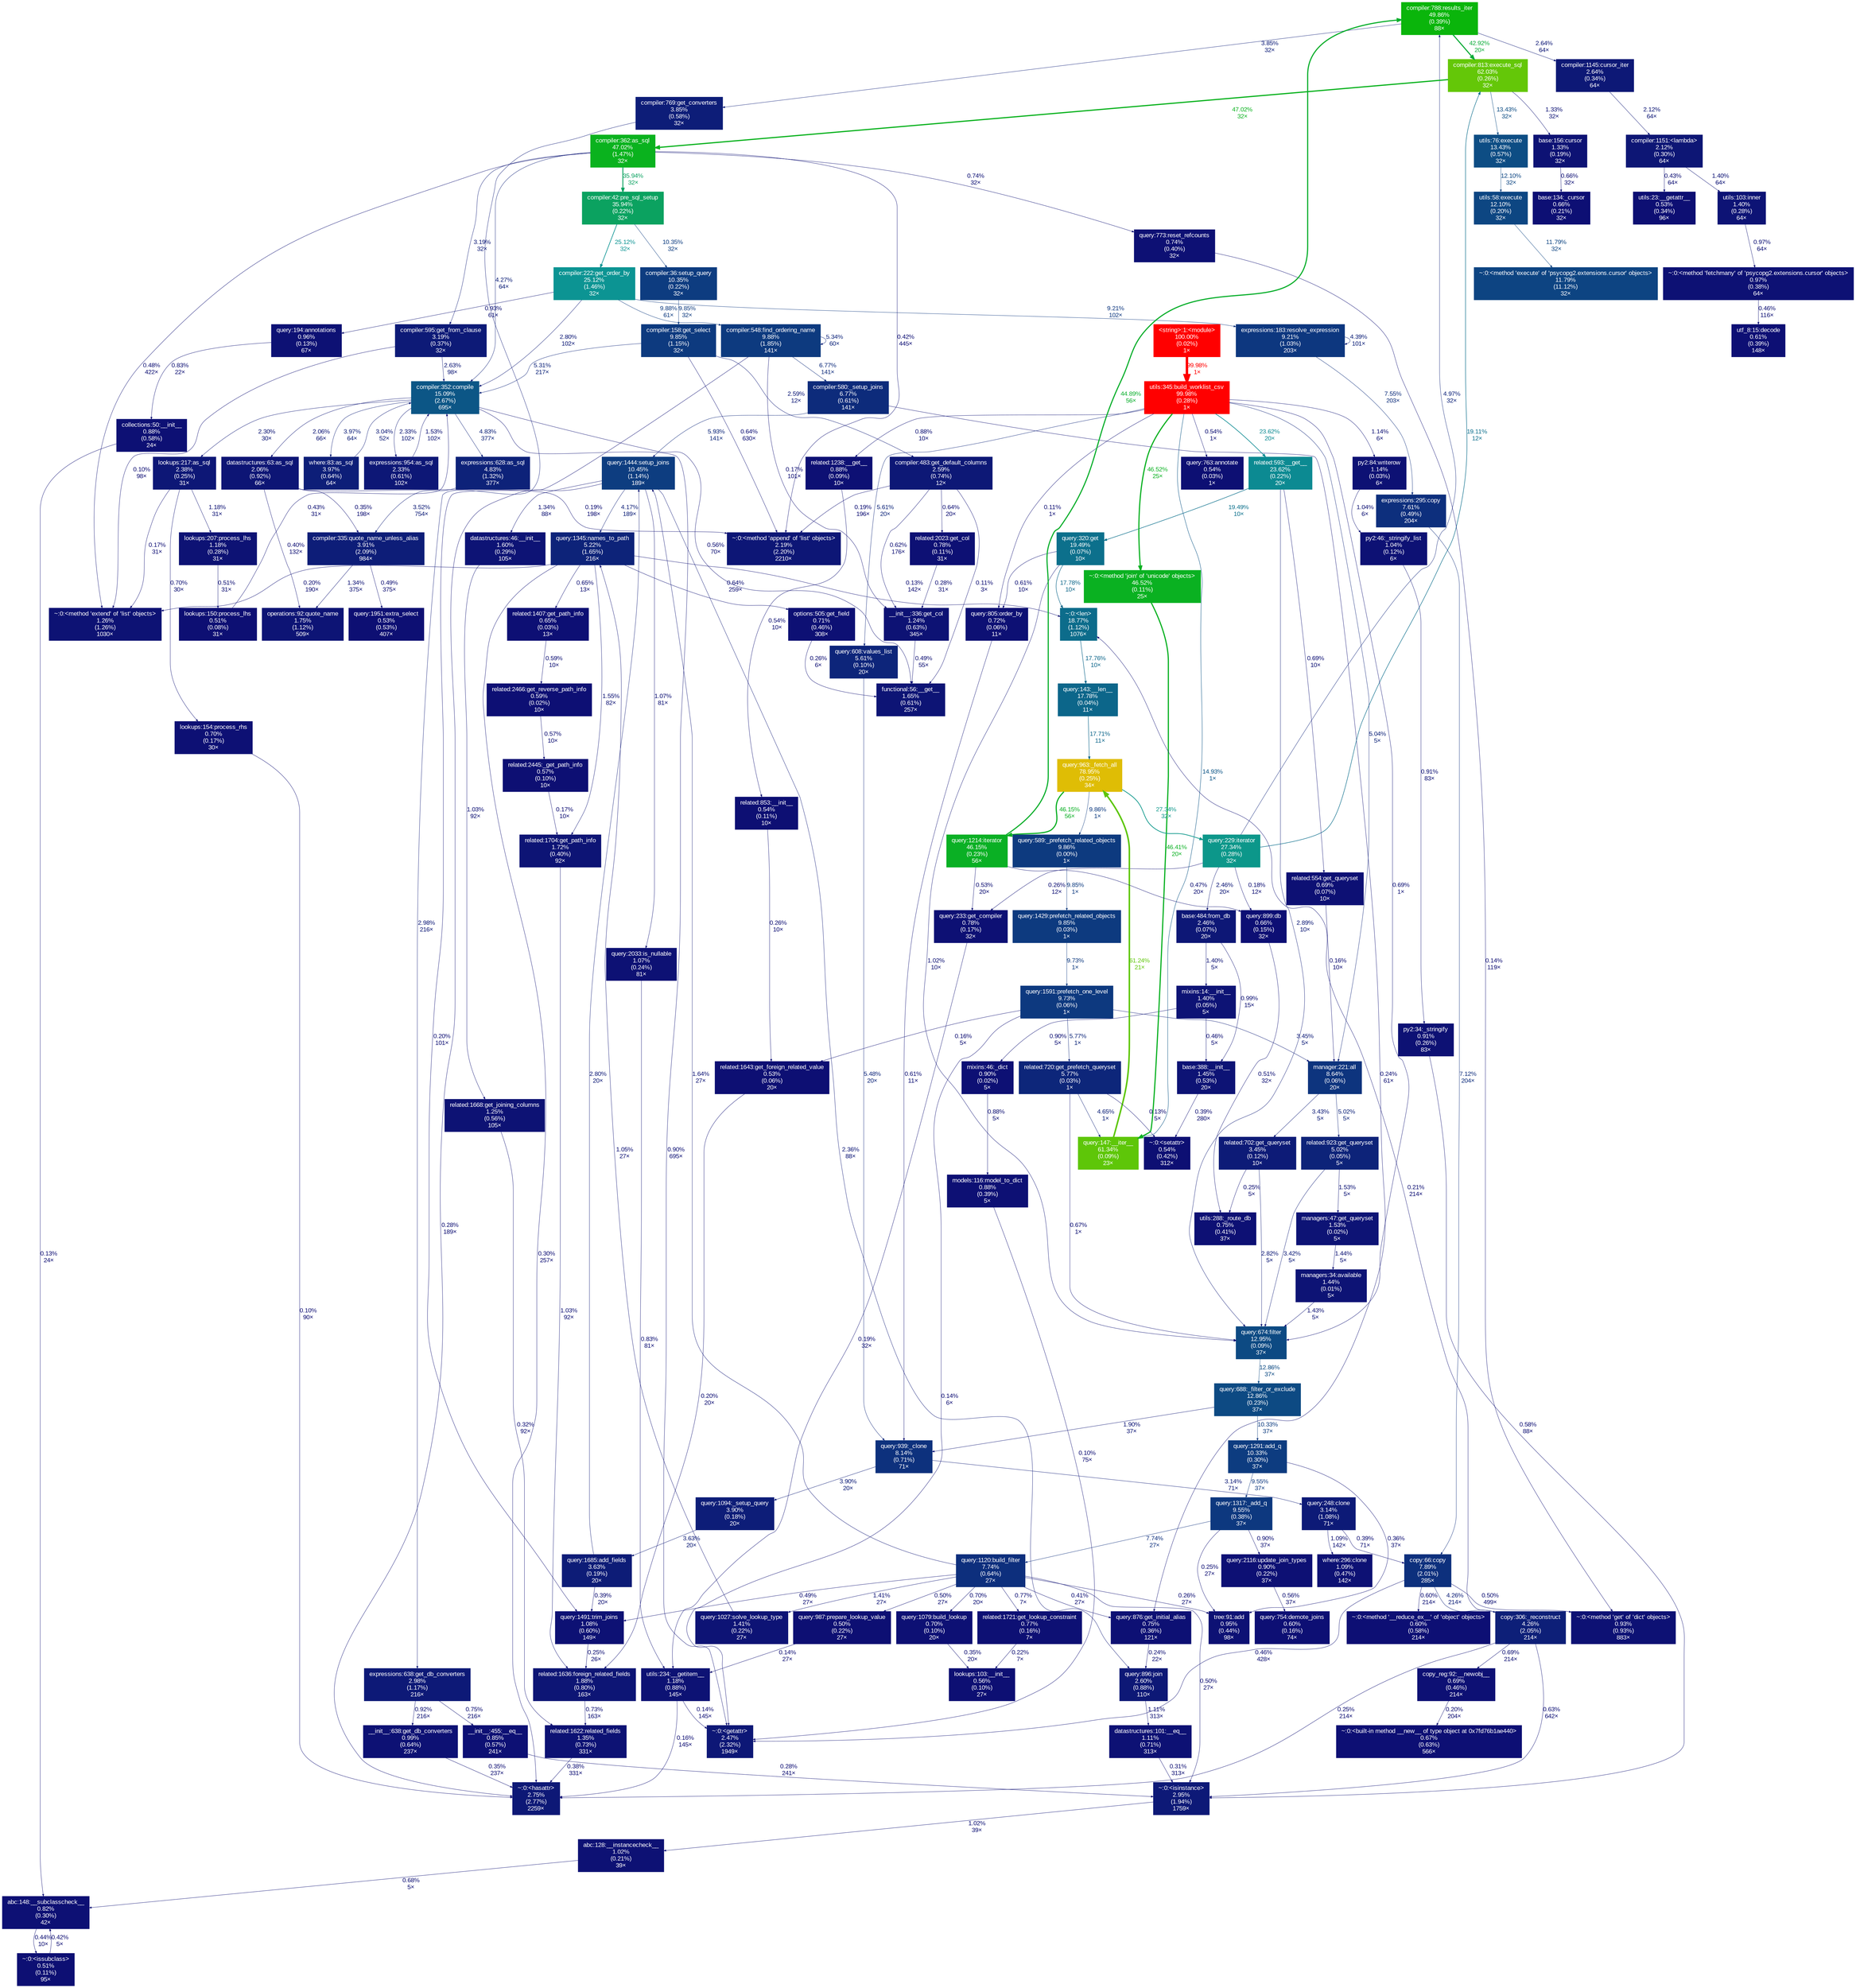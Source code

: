 digraph {
	graph [fontname=Arial, nodesep=0.125, ranksep=0.25];
	node [fontcolor=white, fontname=Arial, height=0, shape=box, style=filled, width=0];
	edge [fontname=Arial];
	1 [color="#0d1174", fontcolor="#ffffff", fontsize="10.00", label="~:0:<method 'fetchmany' of 'psycopg2.extensions.cursor' objects>\n0.97%\n(0.38%)\n64×", tooltip="~"];
	1 -> 140 [arrowsize="0.35", color="#0d0f73", fontcolor="#0d0f73", fontsize="10.00", label="0.46%\n116×", labeldistance="0.50", penwidth="0.50"];
	5 [color="#0c5686", fontcolor="#ffffff", fontsize="10.00", label="compiler:352:compile\n15.09%\n(2.67%)\n695×", tooltip="/usr/local/lib/python2.7/site-packages/django/db/models/sql/compiler.py"];
	5 -> 59 [arrowsize="0.35", color="#0d1e78", fontcolor="#0d1e78", fontsize="10.00", label="3.97%\n64×", labeldistance="0.50", penwidth="0.50"];
	5 -> 60 [arrowsize="0.35", color="#0d1776", fontcolor="#0d1776", fontsize="10.00", label="2.33%\n102×", labeldistance="0.50", penwidth="0.50"];
	5 -> 88 [arrowsize="0.35", color="#0d0f73", fontcolor="#0d0f73", fontsize="10.00", label="0.56%\n70×", labeldistance="0.50", penwidth="0.50"];
	5 -> 106 [arrowsize="0.35", color="#0d1575", fontcolor="#0d1575", fontsize="10.00", label="2.06%\n66×", labeldistance="0.50", penwidth="0.50"];
	5 -> 138 [arrowsize="0.35", color="#0d1676", fontcolor="#0d1676", fontsize="10.00", label="2.30%\n30×", labeldistance="0.50", penwidth="0.50"];
	5 -> 337 [arrowsize="0.35", color="#0d2279", fontcolor="#0d2279", fontsize="10.00", label="4.83%\n377×", labeldistance="0.50", penwidth="0.50"];
	5 -> 389 [arrowsize="0.35", color="#0d1074", fontcolor="#0d1074", fontsize="10.00", label="0.90%\n695×", labeldistance="0.50", penwidth="0.50"];
	7 [color="#0ba260", fontcolor="#ffffff", fontsize="10.00", label="compiler:42:pre_sql_setup\n35.94%\n(0.22%)\n32×", tooltip="/usr/local/lib/python2.7/site-packages/django/db/models/sql/compiler.py"];
	7 -> 64 [arrowsize="0.50", color="#0c9493", fontcolor="#0c9493", fontsize="10.00", label="25.12%\n32×", labeldistance="1.00", penwidth="1.00"];
	7 -> 199 [arrowsize="0.35", color="#0d3c80", fontcolor="#0d3c80", fontsize="10.00", label="10.35%\n32×", labeldistance="0.50", penwidth="0.50"];
	9 [color="#0d3a7f", fontcolor="#ffffff", fontsize="10.00", label="query:1429:prefetch_related_objects\n9.85%\n(0.03%)\n1×", tooltip="/usr/local/lib/python2.7/site-packages/django/db/models/query.py"];
	9 -> 126 [arrowsize="0.35", color="#0d397f", fontcolor="#0d397f", fontsize="10.00", label="9.73%\n1×", labeldistance="0.50", penwidth="0.50"];
	10 [color="#0d1375", fontcolor="#ffffff", fontsize="10.00", label="query:1027:solve_lookup_type\n1.41%\n(0.22%)\n27×", tooltip="/usr/local/lib/python2.7/site-packages/django/db/models/sql/query.py"];
	10 -> 154 [arrowsize="0.35", color="#0d1174", fontcolor="#0d1174", fontsize="10.00", label="1.05%\n27×", labeldistance="0.50", penwidth="0.50"];
	11 [color="#0d3a7f", fontcolor="#ffffff", fontsize="10.00", label="compiler:548:find_ordering_name\n9.88%\n(1.85%)\n141×", tooltip="/usr/local/lib/python2.7/site-packages/django/db/models/sql/compiler.py"];
	11 -> 11 [arrowsize="0.35", color="#0d247a", fontcolor="#0d247a", fontsize="10.00", label="5.34%\n60×", labeldistance="0.50", penwidth="0.50"];
	11 -> 41 [arrowsize="0.35", color="#0d0e73", fontcolor="#0d0e73", fontsize="10.00", label="0.20%\n101×", labeldistance="0.50", penwidth="0.50"];
	11 -> 94 [arrowsize="0.35", color="#0d0d73", fontcolor="#0d0d73", fontsize="10.00", label="0.17%\n101×", labeldistance="0.50", penwidth="0.50"];
	11 -> 408 [arrowsize="0.35", color="#0d2b7b", fontcolor="#0d2b7b", fontsize="10.00", label="6.77%\n141×", labeldistance="0.50", penwidth="0.50"];
	15 [color="#0d1c77", fontcolor="#ffffff", fontsize="10.00", label="query:1685:add_fields\n3.63%\n(0.19%)\n20×", tooltip="/usr/local/lib/python2.7/site-packages/django/db/models/sql/query.py"];
	15 -> 41 [arrowsize="0.35", color="#0d0e73", fontcolor="#0d0e73", fontsize="10.00", label="0.39%\n20×", labeldistance="0.50", penwidth="0.50"];
	15 -> 158 [arrowsize="0.35", color="#0d1976", fontcolor="#0d1976", fontsize="10.00", label="2.80%\n20×", labeldistance="0.50", penwidth="0.50"];
	17 [color="#0d0f73", fontcolor="#ffffff", fontsize="10.00", label="query:763:annotate\n0.54%\n(0.03%)\n1×", tooltip="/usr/local/lib/python2.7/site-packages/django/db/models/query.py"];
	32 [color="#0d1776", fontcolor="#ffffff", fontsize="10.00", label="base:484:from_db\n2.46%\n(0.07%)\n20×", tooltip="/usr/local/lib/python2.7/site-packages/django/db/models/base.py"];
	32 -> 93 [arrowsize="0.35", color="#0d1375", fontcolor="#0d1375", fontsize="10.00", label="1.40%\n5×", labeldistance="0.50", penwidth="0.50"];
	32 -> 210 [arrowsize="0.35", color="#0d1174", fontcolor="#0d1174", fontsize="10.00", label="0.99%\n15×", labeldistance="0.50", penwidth="0.50"];
	33 [color="#0c978a", fontcolor="#ffffff", fontsize="10.00", label="query:229:iterator\n27.34%\n(0.28%)\n32×", tooltip="/usr/local/lib/python2.7/site-packages/django/db/models/query.py"];
	33 -> 32 [arrowsize="0.35", color="#0d1776", fontcolor="#0d1776", fontsize="10.00", label="2.46%\n20×", labeldistance="0.50", penwidth="0.50"];
	33 -> 54 [arrowsize="0.35", color="#0d2279", fontcolor="#0d2279", fontsize="10.00", label="4.97%\n32×", labeldistance="0.50", penwidth="0.50"];
	33 -> 72 [arrowsize="0.44", color="#0c6e8c", fontcolor="#0c6e8c", fontsize="10.00", label="19.11%\n12×", labeldistance="0.76", penwidth="0.76"];
	33 -> 274 [arrowsize="0.35", color="#0d0e73", fontcolor="#0d0e73", fontsize="10.00", label="0.18%\n12×", labeldistance="0.50", penwidth="0.50"];
	33 -> 335 [arrowsize="0.35", color="#0d0e73", fontcolor="#0d0e73", fontsize="10.00", label="0.26%\n12×", labeldistance="0.50", penwidth="0.50"];
	34 [color="#0d1274", fontcolor="#ffffff", fontsize="10.00", label="related:1622:related_fields\n1.35%\n(0.73%)\n331×", tooltip="/usr/local/lib/python2.7/site-packages/django/db/models/fields/related.py"];
	34 -> 281 [arrowsize="0.35", color="#0d0e73", fontcolor="#0d0e73", fontsize="10.00", label="0.38%\n331×", labeldistance="0.50", penwidth="0.50"];
	35 [color="#0d1575", fontcolor="#ffffff", fontsize="10.00", label="related:1636:foreign_related_fields\n1.88%\n(0.80%)\n163×", tooltip="/usr/local/lib/python2.7/site-packages/django/db/models/fields/related.py"];
	35 -> 34 [arrowsize="0.35", color="#0d1074", fontcolor="#0d1074", fontsize="10.00", label="0.73%\n163×", labeldistance="0.50", penwidth="0.50"];
	36 [color="#0d1074", fontcolor="#ffffff", fontsize="10.00", label="related:1721:get_lookup_constraint\n0.77%\n(0.16%)\n7×", tooltip="/usr/local/lib/python2.7/site-packages/django/db/models/fields/related.py"];
	36 -> 121 [arrowsize="0.35", color="#0d0e73", fontcolor="#0d0e73", fontsize="10.00", label="0.22%\n7×", labeldistance="0.50", penwidth="0.50"];
	37 [color="#0d1274", fontcolor="#ffffff", fontsize="10.00", label="related:1668:get_joining_columns\n1.25%\n(0.56%)\n105×", tooltip="/usr/local/lib/python2.7/site-packages/django/db/models/fields/related.py"];
	37 -> 34 [arrowsize="0.35", color="#0d0e73", fontcolor="#0d0e73", fontsize="10.00", label="0.32%\n92×", labeldistance="0.50", penwidth="0.50"];
	38 [color="#0c8a92", fontcolor="#ffffff", fontsize="10.00", label="related:593:__get__\n23.62%\n(0.22%)\n20×", tooltip="/usr/local/lib/python2.7/site-packages/django/db/models/fields/related.py"];
	38 -> 174 [arrowsize="0.35", color="#0d1074", fontcolor="#0d1074", fontsize="10.00", label="0.69%\n10×", labeldistance="0.50", penwidth="0.50"];
	38 -> 205 [arrowsize="0.44", color="#0c708c", fontcolor="#0c708c", fontsize="10.00", label="19.49%\n10×", labeldistance="0.78", penwidth="0.78"];
	38 -> 372 [arrowsize="0.35", color="#0d1976", fontcolor="#0d1976", fontsize="10.00", label="2.89%\n10×", labeldistance="0.50", penwidth="0.50"];
	41 [color="#0d1174", fontcolor="#ffffff", fontsize="10.00", label="query:1491:trim_joins\n1.08%\n(0.60%)\n149×", tooltip="/usr/local/lib/python2.7/site-packages/django/db/models/sql/query.py"];
	41 -> 35 [arrowsize="0.35", color="#0d0e73", fontcolor="#0d0e73", fontsize="10.00", label="0.25%\n26×", labeldistance="0.50", penwidth="0.50"];
	42 [color="#0d0f73", fontcolor="#ffffff", fontsize="10.00", label="related:853:__init__\n0.54%\n(0.11%)\n10×", tooltip="/usr/local/lib/python2.7/site-packages/django/db/models/fields/related.py"];
	42 -> 241 [arrowsize="0.35", color="#0d0e73", fontcolor="#0d0e73", fontsize="10.00", label="0.26%\n10×", labeldistance="0.50", penwidth="0.50"];
	49 [color="#0d377f", fontcolor="#ffffff", fontsize="10.00", label="expressions:183:resolve_expression\n9.21%\n(1.03%)\n203×", tooltip="/usr/local/lib/python2.7/site-packages/django/db/models/expressions.py"];
	49 -> 49 [arrowsize="0.35", color="#0d2078", fontcolor="#0d2078", fontsize="10.00", label="4.39%\n101×", labeldistance="0.50", penwidth="0.50"];
	49 -> 411 [arrowsize="0.35", color="#0d2e7c", fontcolor="#0d2e7c", fontsize="10.00", label="7.55%\n203×", labeldistance="0.50", penwidth="0.50"];
	50 [color="#0d0f73", fontcolor="#ffffff", fontsize="10.00", label="query:1951:extra_select\n0.53%\n(0.53%)\n407×", tooltip="/usr/local/lib/python2.7/site-packages/django/db/models/sql/query.py"];
	51 [color="#0d3a7f", fontcolor="#ffffff", fontsize="10.00", label="compiler:158:get_select\n9.85%\n(1.15%)\n32×", tooltip="/usr/local/lib/python2.7/site-packages/django/db/models/sql/compiler.py"];
	51 -> 5 [arrowsize="0.35", color="#0d247a", fontcolor="#0d247a", fontsize="10.00", label="5.31%\n217×", labeldistance="0.50", penwidth="0.50"];
	51 -> 95 [arrowsize="0.35", color="#0d1876", fontcolor="#0d1876", fontsize="10.00", label="2.59%\n12×", labeldistance="0.50", penwidth="0.50"];
	51 -> 449 [arrowsize="0.35", color="#0d0f74", fontcolor="#0d0f74", fontsize="10.00", label="0.64%\n630×", labeldistance="0.50", penwidth="0.50"];
	52 [color="#0d1d78", fontcolor="#ffffff", fontsize="10.00", label="compiler:335:quote_name_unless_alias\n3.91%\n(2.09%)\n984×", tooltip="/usr/local/lib/python2.7/site-packages/django/db/models/sql/compiler.py"];
	52 -> 50 [arrowsize="0.35", color="#0d0f73", fontcolor="#0d0f73", fontsize="10.00", label="0.49%\n375×", labeldistance="0.50", penwidth="0.50"];
	52 -> 104 [arrowsize="0.35", color="#0d1274", fontcolor="#0d1274", fontsize="10.00", label="1.34%\n375×", labeldistance="0.50", penwidth="0.50"];
	53 [color="#0d1d78", fontcolor="#ffffff", fontsize="10.00", label="compiler:769:get_converters\n3.85%\n(0.58%)\n32×", tooltip="/usr/local/lib/python2.7/site-packages/django/db/models/sql/compiler.py"];
	53 -> 220 [arrowsize="0.35", color="#0d1977", fontcolor="#0d1977", fontsize="10.00", label="2.98%\n216×", labeldistance="0.50", penwidth="0.50"];
	54 [color="#0ab50b", fontcolor="#ffffff", fontsize="10.00", label="compiler:788:results_iter\n49.86%\n(0.39%)\n88×", tooltip="/usr/local/lib/python2.7/site-packages/django/db/models/sql/compiler.py"];
	54 -> 53 [arrowsize="0.35", color="#0d1d78", fontcolor="#0d1d78", fontsize="10.00", label="3.85%\n32×", labeldistance="0.50", penwidth="0.50"];
	54 -> 72 [arrowsize="0.66", color="#0aac38", fontcolor="#0aac38", fontsize="10.00", label="42.92%\n20×", labeldistance="1.72", penwidth="1.72"];
	54 -> 118 [arrowsize="0.35", color="#0d1876", fontcolor="#0d1876", fontsize="10.00", label="2.64%\n64×", labeldistance="0.50", penwidth="0.50"];
	56 [color="#0d1074", fontcolor="#ffffff", fontsize="10.00", label="models:116:model_to_dict\n0.88%\n(0.39%)\n5×", tooltip="/usr/local/lib/python2.7/site-packages/django/forms/models.py"];
	56 -> 389 [arrowsize="0.35", color="#0d0d73", fontcolor="#0d0d73", fontsize="10.00", label="0.10%\n75×", labeldistance="0.50", penwidth="0.50"];
	59 [color="#0d1e78", fontcolor="#ffffff", fontsize="10.00", label="where:83:as_sql\n3.97%\n(0.64%)\n64×", tooltip="/usr/local/lib/python2.7/site-packages/django/db/models/sql/where.py"];
	59 -> 5 [arrowsize="0.35", color="#0d1a77", fontcolor="#0d1a77", fontsize="10.00", label="3.04%\n52×", labeldistance="0.50", penwidth="0.50"];
	60 [color="#0d1776", fontcolor="#ffffff", fontsize="10.00", label="expressions:954:as_sql\n2.33%\n(0.61%)\n102×", tooltip="/usr/local/lib/python2.7/site-packages/django/db/models/expressions.py"];
	60 -> 5 [arrowsize="0.35", color="#0d1375", fontcolor="#0d1375", fontsize="10.00", label="1.53%\n102×", labeldistance="0.50", penwidth="0.50"];
	61 [color="#0ab21e", fontcolor="#ffffff", fontsize="10.00", label="compiler:362:as_sql\n47.02%\n(1.47%)\n32×", tooltip="/usr/local/lib/python2.7/site-packages/django/db/models/sql/compiler.py"];
	61 -> 5 [arrowsize="0.35", color="#0d1f78", fontcolor="#0d1f78", fontsize="10.00", label="4.27%\n64×", labeldistance="0.50", penwidth="0.50"];
	61 -> 7 [arrowsize="0.60", color="#0ba260", fontcolor="#0ba260", fontsize="10.00", label="35.94%\n32×", labeldistance="1.44", penwidth="1.44"];
	61 -> 65 [arrowsize="0.35", color="#0d1a77", fontcolor="#0d1a77", fontsize="10.00", label="3.19%\n32×", labeldistance="0.50", penwidth="0.50"];
	61 -> 97 [arrowsize="0.35", color="#0d1074", fontcolor="#0d1074", fontsize="10.00", label="0.74%\n32×", labeldistance="0.50", penwidth="0.50"];
	61 -> 407 [arrowsize="0.35", color="#0d0f73", fontcolor="#0d0f73", fontsize="10.00", label="0.48%\n422×", labeldistance="0.50", penwidth="0.50"];
	61 -> 449 [arrowsize="0.35", color="#0d0e73", fontcolor="#0d0e73", fontsize="10.00", label="0.42%\n445×", labeldistance="0.50", penwidth="0.50"];
	62 [color="#0d0f73", fontcolor="#ffffff", fontsize="10.00", label="lookups:150:process_lhs\n0.51%\n(0.08%)\n31×", tooltip="/usr/local/lib/python2.7/site-packages/django/db/models/lookups.py"];
	62 -> 5 [arrowsize="0.35", color="#0d0f73", fontcolor="#0d0f73", fontsize="10.00", label="0.43%\n31×", labeldistance="0.50", penwidth="0.50"];
	64 [color="#0c9493", fontcolor="#ffffff", fontsize="10.00", label="compiler:222:get_order_by\n25.12%\n(1.46%)\n32×", tooltip="/usr/local/lib/python2.7/site-packages/django/db/models/sql/compiler.py"];
	64 -> 5 [arrowsize="0.35", color="#0d1976", fontcolor="#0d1976", fontsize="10.00", label="2.80%\n102×", labeldistance="0.50", penwidth="0.50"];
	64 -> 11 [arrowsize="0.35", color="#0d3a7f", fontcolor="#0d3a7f", fontsize="10.00", label="9.88%\n61×", labeldistance="0.50", penwidth="0.50"];
	64 -> 49 [arrowsize="0.35", color="#0d377f", fontcolor="#0d377f", fontsize="10.00", label="9.21%\n102×", labeldistance="0.50", penwidth="0.50"];
	64 -> 214 [arrowsize="0.35", color="#0d1174", fontcolor="#0d1174", fontsize="10.00", label="0.93%\n61×", labeldistance="0.50", penwidth="0.50"];
	65 [color="#0d1a77", fontcolor="#ffffff", fontsize="10.00", label="compiler:595:get_from_clause\n3.19%\n(0.37%)\n32×", tooltip="/usr/local/lib/python2.7/site-packages/django/db/models/sql/compiler.py"];
	65 -> 5 [arrowsize="0.35", color="#0d1876", fontcolor="#0d1876", fontsize="10.00", label="2.63%\n98×", labeldistance="0.50", penwidth="0.50"];
	65 -> 407 [arrowsize="0.35", color="#0d0d73", fontcolor="#0d0d73", fontsize="10.00", label="0.10%\n98×", labeldistance="0.50", penwidth="0.50"];
	68 [color="#0d2f7d", fontcolor="#ffffff", fontsize="10.00", label="query:1120:build_filter\n7.74%\n(0.64%)\n27×", tooltip="/usr/local/lib/python2.7/site-packages/django/db/models/sql/query.py"];
	68 -> 10 [arrowsize="0.35", color="#0d1375", fontcolor="#0d1375", fontsize="10.00", label="1.41%\n27×", labeldistance="0.50", penwidth="0.50"];
	68 -> 36 [arrowsize="0.35", color="#0d1074", fontcolor="#0d1074", fontsize="10.00", label="0.77%\n7×", labeldistance="0.50", penwidth="0.50"];
	68 -> 41 [arrowsize="0.35", color="#0d0f73", fontcolor="#0d0f73", fontsize="10.00", label="0.49%\n27×", labeldistance="0.50", penwidth="0.50"];
	68 -> 122 [arrowsize="0.35", color="#0d1074", fontcolor="#0d1074", fontsize="10.00", label="0.70%\n20×", labeldistance="0.50", penwidth="0.50"];
	68 -> 158 [arrowsize="0.35", color="#0d1475", fontcolor="#0d1475", fontsize="10.00", label="1.64%\n27×", labeldistance="0.50", penwidth="0.50"];
	68 -> 207 [arrowsize="0.35", color="#0d0f73", fontcolor="#0d0f73", fontsize="10.00", label="0.50%\n27×", labeldistance="0.50", penwidth="0.50"];
	68 -> 228 [arrowsize="0.35", color="#0d0e73", fontcolor="#0d0e73", fontsize="10.00", label="0.41%\n27×", labeldistance="0.50", penwidth="0.50"];
	68 -> 249 [arrowsize="0.35", color="#0d0e73", fontcolor="#0d0e73", fontsize="10.00", label="0.26%\n27×", labeldistance="0.50", penwidth="0.50"];
	68 -> 314 [arrowsize="0.35", color="#0d0f73", fontcolor="#0d0f73", fontsize="10.00", label="0.50%\n27×", labeldistance="0.50", penwidth="0.50"];
	69 [color="#0d387f", fontcolor="#ffffff", fontsize="10.00", label="query:1317:_add_q\n9.55%\n(0.38%)\n37×", tooltip="/usr/local/lib/python2.7/site-packages/django/db/models/sql/query.py"];
	69 -> 68 [arrowsize="0.35", color="#0d2f7d", fontcolor="#0d2f7d", fontsize="10.00", label="7.74%\n27×", labeldistance="0.50", penwidth="0.50"];
	69 -> 172 [arrowsize="0.35", color="#0d1074", fontcolor="#0d1074", fontsize="10.00", label="0.90%\n37×", labeldistance="0.50", penwidth="0.50"];
	69 -> 249 [arrowsize="0.35", color="#0d0e73", fontcolor="#0d0e73", fontsize="10.00", label="0.25%\n27×", labeldistance="0.50", penwidth="0.50"];
	72 [color="#64c708", fontcolor="#ffffff", fontsize="10.00", label="compiler:813:execute_sql\n62.03%\n(0.26%)\n32×", tooltip="/usr/local/lib/python2.7/site-packages/django/db/models/sql/compiler.py"];
	72 -> 61 [arrowsize="0.69", color="#0ab21e", fontcolor="#0ab21e", fontsize="10.00", label="47.02%\n32×", labeldistance="1.88", penwidth="1.88"];
	72 -> 148 [arrowsize="0.37", color="#0d4d84", fontcolor="#0d4d84", fontsize="10.00", label="13.43%\n32×", labeldistance="0.54", penwidth="0.54"];
	72 -> 266 [arrowsize="0.35", color="#0d1274", fontcolor="#0d1274", fontsize="10.00", label="1.33%\n32×", labeldistance="0.50", penwidth="0.50"];
	74 [color="#ff0000", fontcolor="#ffffff", fontsize="10.00", label="utils:345:build_worklist_csv\n99.98%\n(0.28%)\n1×", tooltip="/vagrant/apps/meetingservices/utils.py"];
	74 -> 17 [arrowsize="0.35", color="#0d0f73", fontcolor="#0d0f73", fontsize="10.00", label="0.54%\n1×", labeldistance="0.50", penwidth="0.50"];
	74 -> 38 [arrowsize="0.49", color="#0c8a92", fontcolor="#0c8a92", fontsize="10.00", label="23.62%\n20×", labeldistance="0.94", penwidth="0.94"];
	74 -> 91 [arrowsize="0.35", color="#0d1174", fontcolor="#0d1174", fontsize="10.00", label="1.14%\n6×", labeldistance="0.50", penwidth="0.50"];
	74 -> 123 [arrowsize="0.39", color="#0c5586", fontcolor="#0c5586", fontsize="10.00", label="14.93%\n1×", labeldistance="0.60", penwidth="0.60"];
	74 -> 124 [arrowsize="0.68", color="#0ab121", fontcolor="#0ab121", fontsize="10.00", label="46.52%\n25×", labeldistance="1.86", penwidth="1.86"];
	74 -> 161 [arrowsize="0.35", color="#0d0d73", fontcolor="#0d0d73", fontsize="10.00", label="0.11%\n1×", labeldistance="0.50", penwidth="0.50"];
	74 -> 173 [arrowsize="0.35", color="#0d2379", fontcolor="#0d2379", fontsize="10.00", label="5.04%\n5×", labeldistance="0.50", penwidth="0.50"];
	74 -> 202 [arrowsize="0.35", color="#0d257a", fontcolor="#0d257a", fontsize="10.00", label="5.61%\n20×", labeldistance="0.50", penwidth="0.50"];
	74 -> 327 [arrowsize="0.35", color="#0d1074", fontcolor="#0d1074", fontsize="10.00", label="0.88%\n10×", labeldistance="0.50", penwidth="0.50"];
	74 -> 372 [arrowsize="0.35", color="#0d1074", fontcolor="#0d1074", fontsize="10.00", label="0.69%\n1×", labeldistance="0.50", penwidth="0.50"];
	75 [color="#0d0f73", fontcolor="#ffffff", fontsize="10.00", label="~:0:<setattr>\n0.54%\n(0.42%)\n312×", tooltip="~"];
	76 [color="#0d1d78", fontcolor="#ffffff", fontsize="10.00", label="query:1094:_setup_query\n3.90%\n(0.18%)\n20×", tooltip="/usr/local/lib/python2.7/site-packages/django/db/models/query.py"];
	76 -> 15 [arrowsize="0.35", color="#0d1c77", fontcolor="#0d1c77", fontsize="10.00", label="3.63%\n20×", labeldistance="0.50", penwidth="0.50"];
	77 [color="#0d317d", fontcolor="#ffffff", fontsize="10.00", label="query:939:_clone\n8.14%\n(0.71%)\n71×", tooltip="/usr/local/lib/python2.7/site-packages/django/db/models/query.py"];
	77 -> 76 [arrowsize="0.35", color="#0d1d78", fontcolor="#0d1d78", fontsize="10.00", label="3.90%\n20×", labeldistance="0.50", penwidth="0.50"];
	77 -> 185 [arrowsize="0.35", color="#0d1a77", fontcolor="#0d1a77", fontsize="10.00", label="3.14%\n71×", labeldistance="0.50", penwidth="0.50"];
	85 [color="#0d1074", fontcolor="#ffffff", fontsize="10.00", label="copy_reg:92:__newobj__\n0.69%\n(0.46%)\n214×", tooltip="/usr/local/lib/python2.7/copy_reg.py"];
	85 -> 103 [arrowsize="0.35", color="#0d0e73", fontcolor="#0d0e73", fontsize="10.00", label="0.20%\n204×", labeldistance="0.50", penwidth="0.50"];
	86 [color="#0d1f78", fontcolor="#ffffff", fontsize="10.00", label="copy:306:_reconstruct\n4.26%\n(2.05%)\n214×", tooltip="/usr/local/lib/python2.7/copy.py"];
	86 -> 85 [arrowsize="0.35", color="#0d1074", fontcolor="#0d1074", fontsize="10.00", label="0.69%\n214×", labeldistance="0.50", penwidth="0.50"];
	86 -> 201 [arrowsize="0.35", color="#0d0e73", fontcolor="#0d0e73", fontsize="10.00", label="0.21%\n214×", labeldistance="0.50", penwidth="0.50"];
	86 -> 281 [arrowsize="0.35", color="#0d0e73", fontcolor="#0d0e73", fontsize="10.00", label="0.25%\n214×", labeldistance="0.50", penwidth="0.50"];
	86 -> 314 [arrowsize="0.35", color="#0d0f74", fontcolor="#0d0f74", fontsize="10.00", label="0.63%\n642×", labeldistance="0.50", penwidth="0.50"];
	88 [color="#0d1475", fontcolor="#ffffff", fontsize="10.00", label="functional:56:__get__\n1.65%\n(0.61%)\n257×", tooltip="/usr/local/lib/python2.7/site-packages/django/utils/functional.py"];
	89 [color="#0d307d", fontcolor="#ffffff", fontsize="10.00", label="copy:66:copy\n7.89%\n(2.01%)\n285×", tooltip="/usr/local/lib/python2.7/copy.py"];
	89 -> 86 [arrowsize="0.35", color="#0d1f78", fontcolor="#0d1f78", fontsize="10.00", label="4.26%\n214×", labeldistance="0.50", penwidth="0.50"];
	89 -> 163 [arrowsize="0.35", color="#0d0f74", fontcolor="#0d0f74", fontsize="10.00", label="0.60%\n214×", labeldistance="0.50", penwidth="0.50"];
	89 -> 389 [arrowsize="0.35", color="#0d0f73", fontcolor="#0d0f73", fontsize="10.00", label="0.46%\n428×", labeldistance="0.50", penwidth="0.50"];
	89 -> 436 [arrowsize="0.35", color="#0d0f73", fontcolor="#0d0f73", fontsize="10.00", label="0.50%\n499×", labeldistance="0.50", penwidth="0.50"];
	90 [color="#0d1174", fontcolor="#ffffff", fontsize="10.00", label="py2:46:_stringify_list\n1.04%\n(0.12%)\n6×", tooltip="/usr/local/lib/python2.7/site-packages/unicodecsv/py2.py"];
	90 -> 258 [arrowsize="0.35", color="#0d1174", fontcolor="#0d1174", fontsize="10.00", label="0.91%\n83×", labeldistance="0.50", penwidth="0.50"];
	91 [color="#0d1174", fontcolor="#ffffff", fontsize="10.00", label="py2:84:writerow\n1.14%\n(0.03%)\n6×", tooltip="/usr/local/lib/python2.7/site-packages/unicodecsv/py2.py"];
	91 -> 90 [arrowsize="0.35", color="#0d1174", fontcolor="#0d1174", fontsize="10.00", label="1.04%\n6×", labeldistance="0.50", penwidth="0.50"];
	92 [color="#0d1074", fontcolor="#ffffff", fontsize="10.00", label="mixins:46:_dict\n0.90%\n(0.02%)\n5×", tooltip="/vagrant/apps/common/models/mixins.py"];
	92 -> 56 [arrowsize="0.35", color="#0d1074", fontcolor="#0d1074", fontsize="10.00", label="0.88%\n5×", labeldistance="0.50", penwidth="0.50"];
	93 [color="#0d1375", fontcolor="#ffffff", fontsize="10.00", label="mixins:14:__init__\n1.40%\n(0.05%)\n5×", tooltip="/vagrant/apps/common/models/mixins.py"];
	93 -> 92 [arrowsize="0.35", color="#0d1074", fontcolor="#0d1074", fontsize="10.00", label="0.90%\n5×", labeldistance="0.50", penwidth="0.50"];
	93 -> 210 [arrowsize="0.35", color="#0d0f73", fontcolor="#0d0f73", fontsize="10.00", label="0.46%\n5×", labeldistance="0.50", penwidth="0.50"];
	94 [color="#0d1274", fontcolor="#ffffff", fontsize="10.00", label="__init__:336:get_col\n1.24%\n(0.63%)\n345×", tooltip="/usr/local/lib/python2.7/site-packages/django/db/models/fields/__init__.py"];
	94 -> 88 [arrowsize="0.35", color="#0d0f73", fontcolor="#0d0f73", fontsize="10.00", label="0.49%\n55×", labeldistance="0.50", penwidth="0.50"];
	95 [color="#0d1876", fontcolor="#ffffff", fontsize="10.00", label="compiler:483:get_default_columns\n2.59%\n(0.74%)\n12×", tooltip="/usr/local/lib/python2.7/site-packages/django/db/models/sql/compiler.py"];
	95 -> 88 [arrowsize="0.35", color="#0d0d73", fontcolor="#0d0d73", fontsize="10.00", label="0.11%\n3×", labeldistance="0.50", penwidth="0.50"];
	95 -> 94 [arrowsize="0.35", color="#0d0f74", fontcolor="#0d0f74", fontsize="10.00", label="0.62%\n176×", labeldistance="0.50", penwidth="0.50"];
	95 -> 96 [arrowsize="0.35", color="#0d0f74", fontcolor="#0d0f74", fontsize="10.00", label="0.64%\n20×", labeldistance="0.50", penwidth="0.50"];
	95 -> 449 [arrowsize="0.35", color="#0d0e73", fontcolor="#0d0e73", fontsize="10.00", label="0.19%\n196×", labeldistance="0.50", penwidth="0.50"];
	96 [color="#0d1074", fontcolor="#ffffff", fontsize="10.00", label="related:2023:get_col\n0.78%\n(0.11%)\n31×", tooltip="/usr/local/lib/python2.7/site-packages/django/db/models/fields/related.py"];
	96 -> 94 [arrowsize="0.35", color="#0d0e73", fontcolor="#0d0e73", fontsize="10.00", label="0.28%\n31×", labeldistance="0.50", penwidth="0.50"];
	97 [color="#0d1074", fontcolor="#ffffff", fontsize="10.00", label="query:773:reset_refcounts\n0.74%\n(0.40%)\n32×", tooltip="/usr/local/lib/python2.7/site-packages/django/db/models/sql/query.py"];
	97 -> 436 [arrowsize="0.35", color="#0d0d73", fontcolor="#0d0d73", fontsize="10.00", label="0.14%\n119×", labeldistance="0.50", penwidth="0.50"];
	103 [color="#0d0f74", fontcolor="#ffffff", fontsize="10.00", label="~:0:<built-in method __new__ of type object at 0x7fd76b1ae440>\n0.67%\n(0.63%)\n566×", tooltip="~"];
	104 [color="#0d1475", fontcolor="#ffffff", fontsize="10.00", label="operations:92:quote_name\n1.75%\n(1.12%)\n509×", tooltip="/usr/local/lib/python2.7/site-packages/django/db/backends/postgresql_psycopg2/operations.py"];
	106 [color="#0d1575", fontcolor="#ffffff", fontsize="10.00", label="datastructures:63:as_sql\n2.06%\n(0.92%)\n66×", tooltip="/usr/local/lib/python2.7/site-packages/django/db/models/sql/datastructures.py"];
	106 -> 52 [arrowsize="0.35", color="#0d0e73", fontcolor="#0d0e73", fontsize="10.00", label="0.35%\n198×", labeldistance="0.50", penwidth="0.50"];
	106 -> 104 [arrowsize="0.35", color="#0d0e73", fontcolor="#0d0e73", fontsize="10.00", label="0.40%\n132×", labeldistance="0.50", penwidth="0.50"];
	106 -> 449 [arrowsize="0.35", color="#0d0e73", fontcolor="#0d0e73", fontsize="10.00", label="0.19%\n198×", labeldistance="0.50", penwidth="0.50"];
	109 [color="#0d0f74", fontcolor="#ffffff", fontsize="10.00", label="query:754:demote_joins\n0.60%\n(0.16%)\n74×", tooltip="/usr/local/lib/python2.7/site-packages/django/db/models/sql/query.py"];
	117 [color="#0d1675", fontcolor="#ffffff", fontsize="10.00", label="compiler:1151:<lambda>\n2.12%\n(0.30%)\n64×", tooltip="/usr/local/lib/python2.7/site-packages/django/db/models/sql/compiler.py"];
	117 -> 218 [arrowsize="0.35", color="#0d0f73", fontcolor="#0d0f73", fontsize="10.00", label="0.43%\n64×", labeldistance="0.50", penwidth="0.50"];
	117 -> 375 [arrowsize="0.35", color="#0d1375", fontcolor="#0d1375", fontsize="10.00", label="1.40%\n64×", labeldistance="0.50", penwidth="0.50"];
	118 [color="#0d1876", fontcolor="#ffffff", fontsize="10.00", label="compiler:1145:cursor_iter\n2.64%\n(0.34%)\n64×", tooltip="/usr/local/lib/python2.7/site-packages/django/db/models/sql/compiler.py"];
	118 -> 117 [arrowsize="0.35", color="#0d1675", fontcolor="#0d1675", fontsize="10.00", label="2.12%\n64×", labeldistance="0.50", penwidth="0.50"];
	120 [color="#0d2379", fontcolor="#ffffff", fontsize="10.00", label="related:923:get_queryset\n5.02%\n(0.05%)\n5×", tooltip="/usr/local/lib/python2.7/site-packages/django/db/models/fields/related.py"];
	120 -> 334 [arrowsize="0.35", color="#0d1375", fontcolor="#0d1375", fontsize="10.00", label="1.53%\n5×", labeldistance="0.50", penwidth="0.50"];
	120 -> 372 [arrowsize="0.35", color="#0d1b77", fontcolor="#0d1b77", fontsize="10.00", label="3.42%\n5×", labeldistance="0.50", penwidth="0.50"];
	121 [color="#0d0f73", fontcolor="#ffffff", fontsize="10.00", label="lookups:103:__init__\n0.56%\n(0.10%)\n27×", tooltip="/usr/local/lib/python2.7/site-packages/django/db/models/lookups.py"];
	122 [color="#0d1074", fontcolor="#ffffff", fontsize="10.00", label="query:1079:build_lookup\n0.70%\n(0.10%)\n20×", tooltip="/usr/local/lib/python2.7/site-packages/django/db/models/sql/query.py"];
	122 -> 121 [arrowsize="0.35", color="#0d0e73", fontcolor="#0d0e73", fontsize="10.00", label="0.35%\n20×", labeldistance="0.50", penwidth="0.50"];
	123 [color="#5ec608", fontcolor="#ffffff", fontsize="10.00", label="query:147:__iter__\n61.34%\n(0.09%)\n23×", tooltip="/usr/local/lib/python2.7/site-packages/django/db/models/query.py"];
	123 -> 358 [arrowsize="0.78", color="#5dc608", fontcolor="#5dc608", fontsize="10.00", label="61.24%\n21×", labeldistance="2.45", penwidth="2.45"];
	124 [color="#0ab121", fontcolor="#ffffff", fontsize="10.00", label="~:0:<method 'join' of 'unicode' objects>\n46.52%\n(0.11%)\n25×", tooltip="~"];
	124 -> 123 [arrowsize="0.68", color="#0ab122", fontcolor="#0ab122", fontsize="10.00", label="46.41%\n20×", labeldistance="1.86", penwidth="1.86"];
	125 [color="#0d267a", fontcolor="#ffffff", fontsize="10.00", label="related:720:get_prefetch_queryset\n5.77%\n(0.03%)\n1×", tooltip="/usr/local/lib/python2.7/site-packages/django/db/models/fields/related.py"];
	125 -> 75 [arrowsize="0.35", color="#0d0d73", fontcolor="#0d0d73", fontsize="10.00", label="0.13%\n5×", labeldistance="0.50", penwidth="0.50"];
	125 -> 123 [arrowsize="0.35", color="#0d2179", fontcolor="#0d2179", fontsize="10.00", label="4.65%\n1×", labeldistance="0.50", penwidth="0.50"];
	125 -> 372 [arrowsize="0.35", color="#0d1074", fontcolor="#0d1074", fontsize="10.00", label="0.67%\n1×", labeldistance="0.50", penwidth="0.50"];
	126 [color="#0d397f", fontcolor="#ffffff", fontsize="10.00", label="query:1591:prefetch_one_level\n9.73%\n(0.06%)\n1×", tooltip="/usr/local/lib/python2.7/site-packages/django/db/models/query.py"];
	126 -> 125 [arrowsize="0.35", color="#0d267a", fontcolor="#0d267a", fontsize="10.00", label="5.77%\n1×", labeldistance="0.50", penwidth="0.50"];
	126 -> 173 [arrowsize="0.35", color="#0d1b77", fontcolor="#0d1b77", fontsize="10.00", label="3.45%\n5×", labeldistance="0.50", penwidth="0.50"];
	126 -> 241 [arrowsize="0.35", color="#0d0d73", fontcolor="#0d0d73", fontsize="10.00", label="0.16%\n5×", labeldistance="0.50", penwidth="0.50"];
	126 -> 389 [arrowsize="0.35", color="#0d0d73", fontcolor="#0d0d73", fontsize="10.00", label="0.14%\n6×", labeldistance="0.50", penwidth="0.50"];
	134 [color="#0d3c80", fontcolor="#ffffff", fontsize="10.00", label="query:1291:add_q\n10.33%\n(0.30%)\n37×", tooltip="/usr/local/lib/python2.7/site-packages/django/db/models/sql/query.py"];
	134 -> 69 [arrowsize="0.35", color="#0d387f", fontcolor="#0d387f", fontsize="10.00", label="9.55%\n37×", labeldistance="0.50", penwidth="0.50"];
	134 -> 249 [arrowsize="0.35", color="#0d0e73", fontcolor="#0d0e73", fontsize="10.00", label="0.36%\n37×", labeldistance="0.50", penwidth="0.50"];
	137 [color="#0d1274", fontcolor="#ffffff", fontsize="10.00", label="lookups:207:process_lhs\n1.18%\n(0.28%)\n31×", tooltip="/usr/local/lib/python2.7/site-packages/django/db/models/lookups.py"];
	137 -> 62 [arrowsize="0.35", color="#0d0f73", fontcolor="#0d0f73", fontsize="10.00", label="0.51%\n31×", labeldistance="0.50", penwidth="0.50"];
	138 [color="#0d1776", fontcolor="#ffffff", fontsize="10.00", label="lookups:217:as_sql\n2.38%\n(0.25%)\n31×", tooltip="/usr/local/lib/python2.7/site-packages/django/db/models/lookups.py"];
	138 -> 137 [arrowsize="0.35", color="#0d1274", fontcolor="#0d1274", fontsize="10.00", label="1.18%\n31×", labeldistance="0.50", penwidth="0.50"];
	138 -> 211 [arrowsize="0.35", color="#0d1074", fontcolor="#0d1074", fontsize="10.00", label="0.70%\n30×", labeldistance="0.50", penwidth="0.50"];
	138 -> 407 [arrowsize="0.35", color="#0d0d73", fontcolor="#0d0d73", fontsize="10.00", label="0.17%\n31×", labeldistance="0.50", penwidth="0.50"];
	140 [color="#0d0f74", fontcolor="#ffffff", fontsize="10.00", label="utf_8:15:decode\n0.61%\n(0.39%)\n148×", tooltip="/usr/local/lib/python2.7/encodings/utf_8.py"];
	145 [color="#0d1876", fontcolor="#ffffff", fontsize="10.00", label="query:896:join\n2.60%\n(0.88%)\n110×", tooltip="/usr/local/lib/python2.7/site-packages/django/db/models/sql/query.py"];
	145 -> 297 [arrowsize="0.35", color="#0d1174", fontcolor="#0d1174", fontsize="10.00", label="1.11%\n313×", labeldistance="0.50", penwidth="0.50"];
	147 [color="#0d4682", fontcolor="#ffffff", fontsize="10.00", label="utils:58:execute\n12.10%\n(0.20%)\n32×", tooltip="/usr/local/lib/python2.7/site-packages/django/db/backends/utils.py"];
	147 -> 253 [arrowsize="0.35", color="#0d4482", fontcolor="#0d4482", fontsize="10.00", label="11.79%\n32×", labeldistance="0.50", penwidth="0.50"];
	148 [color="#0d4d84", fontcolor="#ffffff", fontsize="10.00", label="utils:76:execute\n13.43%\n(0.57%)\n32×", tooltip="/usr/local/lib/python2.7/site-packages/django/db/backends/utils.py"];
	148 -> 147 [arrowsize="0.35", color="#0d4682", fontcolor="#0d4682", fontsize="10.00", label="12.10%\n32×", labeldistance="0.50", penwidth="0.50"];
	151 [color="#0d1074", fontcolor="#ffffff", fontsize="10.00", label="options:505:get_field\n0.71%\n(0.46%)\n308×", tooltip="/usr/local/lib/python2.7/site-packages/django/db/models/options.py"];
	151 -> 88 [arrowsize="0.35", color="#0d0e73", fontcolor="#0d0e73", fontsize="10.00", label="0.26%\n6×", labeldistance="0.50", penwidth="0.50"];
	152 [color="#0d0f73", fontcolor="#ffffff", fontsize="10.00", label="related:2445:_get_path_info\n0.57%\n(0.10%)\n10×", tooltip="/usr/local/lib/python2.7/site-packages/django/db/models/fields/related.py"];
	152 -> 308 [arrowsize="0.35", color="#0d0d73", fontcolor="#0d0d73", fontsize="10.00", label="0.17%\n10×", labeldistance="0.50", penwidth="0.50"];
	154 [color="#0d2379", fontcolor="#ffffff", fontsize="10.00", label="query:1345:names_to_path\n5.22%\n(1.65%)\n216×", tooltip="/usr/local/lib/python2.7/site-packages/django/db/models/sql/query.py"];
	154 -> 151 [arrowsize="0.35", color="#0d0f74", fontcolor="#0d0f74", fontsize="10.00", label="0.64%\n259×", labeldistance="0.50", penwidth="0.50"];
	154 -> 166 [arrowsize="0.35", color="#0d0f74", fontcolor="#0d0f74", fontsize="10.00", label="0.65%\n13×", labeldistance="0.50", penwidth="0.50"];
	154 -> 201 [arrowsize="0.35", color="#0d0d73", fontcolor="#0d0d73", fontsize="10.00", label="0.13%\n142×", labeldistance="0.50", penwidth="0.50"];
	154 -> 281 [arrowsize="0.35", color="#0d0e73", fontcolor="#0d0e73", fontsize="10.00", label="0.30%\n257×", labeldistance="0.50", penwidth="0.50"];
	154 -> 308 [arrowsize="0.35", color="#0d1375", fontcolor="#0d1375", fontsize="10.00", label="1.55%\n82×", labeldistance="0.50", penwidth="0.50"];
	154 -> 407 [arrowsize="0.35", color="#0d0e73", fontcolor="#0d0e73", fontsize="10.00", label="0.20%\n190×", labeldistance="0.50", penwidth="0.50"];
	158 [color="#0d3d80", fontcolor="#ffffff", fontsize="10.00", label="query:1444:setup_joins\n10.45%\n(1.14%)\n189×", tooltip="/usr/local/lib/python2.7/site-packages/django/db/models/sql/query.py"];
	158 -> 145 [arrowsize="0.35", color="#0d1776", fontcolor="#0d1776", fontsize="10.00", label="2.36%\n88×", labeldistance="0.50", penwidth="0.50"];
	158 -> 154 [arrowsize="0.35", color="#0d1f78", fontcolor="#0d1f78", fontsize="10.00", label="4.17%\n189×", labeldistance="0.50", penwidth="0.50"];
	158 -> 222 [arrowsize="0.35", color="#0d1274", fontcolor="#0d1274", fontsize="10.00", label="1.34%\n88×", labeldistance="0.50", penwidth="0.50"];
	158 -> 281 [arrowsize="0.35", color="#0d0e73", fontcolor="#0d0e73", fontsize="10.00", label="0.28%\n189×", labeldistance="0.50", penwidth="0.50"];
	158 -> 317 [arrowsize="0.35", color="#0d1174", fontcolor="#0d1174", fontsize="10.00", label="1.07%\n81×", labeldistance="0.50", penwidth="0.50"];
	161 [color="#0d1074", fontcolor="#ffffff", fontsize="10.00", label="query:805:order_by\n0.72%\n(0.06%)\n11×", tooltip="/usr/local/lib/python2.7/site-packages/django/db/models/query.py"];
	161 -> 77 [arrowsize="0.35", color="#0d0f74", fontcolor="#0d0f74", fontsize="10.00", label="0.61%\n11×", labeldistance="0.50", penwidth="0.50"];
	163 [color="#0d0f74", fontcolor="#ffffff", fontsize="10.00", label="~:0:<method '__reduce_ex__' of 'object' objects>\n0.60%\n(0.58%)\n214×", tooltip="~"];
	165 [color="#0d0f74", fontcolor="#ffffff", fontsize="10.00", label="related:2466:get_reverse_path_info\n0.59%\n(0.02%)\n10×", tooltip="/usr/local/lib/python2.7/site-packages/django/db/models/fields/related.py"];
	165 -> 152 [arrowsize="0.35", color="#0d0f73", fontcolor="#0d0f73", fontsize="10.00", label="0.57%\n10×", labeldistance="0.50", penwidth="0.50"];
	166 [color="#0d0f74", fontcolor="#ffffff", fontsize="10.00", label="related:1407:get_path_info\n0.65%\n(0.03%)\n13×", tooltip="/usr/local/lib/python2.7/site-packages/django/db/models/fields/related.py"];
	166 -> 165 [arrowsize="0.35", color="#0d0f74", fontcolor="#0d0f74", fontsize="10.00", label="0.59%\n10×", labeldistance="0.50", penwidth="0.50"];
	172 [color="#0d1074", fontcolor="#ffffff", fontsize="10.00", label="query:2116:update_join_types\n0.90%\n(0.22%)\n37×", tooltip="/usr/local/lib/python2.7/site-packages/django/db/models/sql/query.py"];
	172 -> 109 [arrowsize="0.35", color="#0d0f73", fontcolor="#0d0f73", fontsize="10.00", label="0.56%\n37×", labeldistance="0.50", penwidth="0.50"];
	173 [color="#0d347e", fontcolor="#ffffff", fontsize="10.00", label="manager:221:all\n8.64%\n(0.06%)\n20×", tooltip="/usr/local/lib/python2.7/site-packages/django/db/models/manager.py"];
	173 -> 120 [arrowsize="0.35", color="#0d2379", fontcolor="#0d2379", fontsize="10.00", label="5.02%\n5×", labeldistance="0.50", penwidth="0.50"];
	173 -> 239 [arrowsize="0.35", color="#0d1b77", fontcolor="#0d1b77", fontsize="10.00", label="3.43%\n5×", labeldistance="0.50", penwidth="0.50"];
	174 [color="#0d1074", fontcolor="#ffffff", fontsize="10.00", label="related:554:get_queryset\n0.69%\n(0.07%)\n10×", tooltip="/usr/local/lib/python2.7/site-packages/django/db/models/fields/related.py"];
	174 -> 173 [arrowsize="0.35", color="#0d0d73", fontcolor="#0d0d73", fontsize="10.00", label="0.16%\n10×", labeldistance="0.50", penwidth="0.50"];
	177 [color="#0d1074", fontcolor="#ffffff", fontsize="10.00", label="abc:148:__subclasscheck__\n0.82%\n(0.30%)\n42×", tooltip="/usr/local/lib/python2.7/abc.py"];
	177 -> 322 [arrowsize="0.35", color="#0d0f73", fontcolor="#0d0f73", fontsize="10.00", label="0.44%\n10×", labeldistance="0.50", penwidth="0.50"];
	185 [color="#0d1a77", fontcolor="#ffffff", fontsize="10.00", label="query:248:clone\n3.14%\n(1.08%)\n71×", tooltip="/usr/local/lib/python2.7/site-packages/django/db/models/sql/query.py"];
	185 -> 89 [arrowsize="0.35", color="#0d0e73", fontcolor="#0d0e73", fontsize="10.00", label="0.39%\n71×", labeldistance="0.50", penwidth="0.50"];
	185 -> 287 [arrowsize="0.35", color="#0d1174", fontcolor="#0d1174", fontsize="10.00", label="1.09%\n142×", labeldistance="0.50", penwidth="0.50"];
	188 [color="#0d1174", fontcolor="#ffffff", fontsize="10.00", label="abc:128:__instancecheck__\n1.02%\n(0.21%)\n39×", tooltip="/usr/local/lib/python2.7/abc.py"];
	188 -> 177 [arrowsize="0.35", color="#0d1074", fontcolor="#0d1074", fontsize="10.00", label="0.68%\n5×", labeldistance="0.50", penwidth="0.50"];
	197 [color="#0d1074", fontcolor="#ffffff", fontsize="10.00", label="utils:288:_route_db\n0.75%\n(0.41%)\n37×", tooltip="/usr/local/lib/python2.7/site-packages/django/db/utils.py"];
	199 [color="#0d3c80", fontcolor="#ffffff", fontsize="10.00", label="compiler:36:setup_query\n10.35%\n(0.22%)\n32×", tooltip="/usr/local/lib/python2.7/site-packages/django/db/models/sql/compiler.py"];
	199 -> 51 [arrowsize="0.35", color="#0d3a7f", fontcolor="#0d3a7f", fontsize="10.00", label="9.85%\n32×", labeldistance="0.50", penwidth="0.50"];
	201 [color="#0c6c8b", fontcolor="#ffffff", fontsize="10.00", label="~:0:<len>\n18.77%\n(1.12%)\n1076×", tooltip="~"];
	201 -> 208 [arrowsize="0.42", color="#0c658a", fontcolor="#0c658a", fontsize="10.00", label="17.76%\n10×", labeldistance="0.71", penwidth="0.71"];
	202 [color="#0d257a", fontcolor="#ffffff", fontsize="10.00", label="query:608:values_list\n5.61%\n(0.10%)\n20×", tooltip="/usr/local/lib/python2.7/site-packages/django/db/models/query.py"];
	202 -> 77 [arrowsize="0.35", color="#0d257a", fontcolor="#0d257a", fontsize="10.00", label="5.48%\n20×", labeldistance="0.50", penwidth="0.50"];
	203 [color="#0ab024", fontcolor="#ffffff", fontsize="10.00", label="query:1214:iterator\n46.15%\n(0.23%)\n56×", tooltip="/usr/local/lib/python2.7/site-packages/django/db/models/query.py"];
	203 -> 54 [arrowsize="0.67", color="#0aaf2c", fontcolor="#0aaf2c", fontsize="10.00", label="44.89%\n56×", labeldistance="1.80", penwidth="1.80"];
	203 -> 274 [arrowsize="0.35", color="#0d0f73", fontcolor="#0d0f73", fontsize="10.00", label="0.47%\n20×", labeldistance="0.50", penwidth="0.50"];
	203 -> 335 [arrowsize="0.35", color="#0d0f73", fontcolor="#0d0f73", fontsize="10.00", label="0.53%\n20×", labeldistance="0.50", penwidth="0.50"];
	204 [color="#0d1074", fontcolor="#ffffff", fontsize="10.00", label="collections:50:__init__\n0.88%\n(0.58%)\n24×", tooltip="/usr/local/lib/python2.7/collections.py"];
	204 -> 177 [arrowsize="0.35", color="#0d0d73", fontcolor="#0d0d73", fontsize="10.00", label="0.13%\n24×", labeldistance="0.50", penwidth="0.50"];
	205 [color="#0c708c", fontcolor="#ffffff", fontsize="10.00", label="query:320:get\n19.49%\n(0.07%)\n10×", tooltip="/usr/local/lib/python2.7/site-packages/django/db/models/query.py"];
	205 -> 161 [arrowsize="0.35", color="#0d0f74", fontcolor="#0d0f74", fontsize="10.00", label="0.61%\n10×", labeldistance="0.50", penwidth="0.50"];
	205 -> 201 [arrowsize="0.42", color="#0c668a", fontcolor="#0c668a", fontsize="10.00", label="17.78%\n10×", labeldistance="0.71", penwidth="0.71"];
	205 -> 372 [arrowsize="0.35", color="#0d1174", fontcolor="#0d1174", fontsize="10.00", label="1.02%\n10×", labeldistance="0.50", penwidth="0.50"];
	207 [color="#0d0f73", fontcolor="#ffffff", fontsize="10.00", label="query:987:prepare_lookup_value\n0.50%\n(0.22%)\n27×", tooltip="/usr/local/lib/python2.7/site-packages/django/db/models/sql/query.py"];
	207 -> 284 [arrowsize="0.35", color="#0d0d73", fontcolor="#0d0d73", fontsize="10.00", label="0.14%\n27×", labeldistance="0.50", penwidth="0.50"];
	208 [color="#0c668a", fontcolor="#ffffff", fontsize="10.00", label="query:143:__len__\n17.78%\n(0.04%)\n11×", tooltip="/usr/local/lib/python2.7/site-packages/django/db/models/query.py"];
	208 -> 358 [arrowsize="0.42", color="#0c658a", fontcolor="#0c658a", fontsize="10.00", label="17.71%\n11×", labeldistance="0.71", penwidth="0.71"];
	210 [color="#0d1375", fontcolor="#ffffff", fontsize="10.00", label="base:388:__init__\n1.45%\n(0.53%)\n20×", tooltip="/usr/local/lib/python2.7/site-packages/django/db/models/base.py"];
	210 -> 75 [arrowsize="0.35", color="#0d0e73", fontcolor="#0d0e73", fontsize="10.00", label="0.39%\n280×", labeldistance="0.50", penwidth="0.50"];
	211 [color="#0d1074", fontcolor="#ffffff", fontsize="10.00", label="lookups:154:process_rhs\n0.70%\n(0.17%)\n30×", tooltip="/usr/local/lib/python2.7/site-packages/django/db/models/lookups.py"];
	211 -> 281 [arrowsize="0.35", color="#0d0d73", fontcolor="#0d0d73", fontsize="10.00", label="0.10%\n90×", labeldistance="0.50", penwidth="0.50"];
	214 [color="#0d1174", fontcolor="#ffffff", fontsize="10.00", label="query:194:annotations\n0.96%\n(0.13%)\n67×", tooltip="/usr/local/lib/python2.7/site-packages/django/db/models/sql/query.py"];
	214 -> 204 [arrowsize="0.35", color="#0d1074", fontcolor="#0d1074", fontsize="10.00", label="0.83%\n22×", labeldistance="0.50", penwidth="0.50"];
	218 [color="#0d0f73", fontcolor="#ffffff", fontsize="10.00", label="utils:23:__getattr__\n0.53%\n(0.34%)\n96×", tooltip="/usr/local/lib/python2.7/site-packages/django/db/backends/utils.py"];
	220 [color="#0d1977", fontcolor="#ffffff", fontsize="10.00", label="expressions:638:get_db_converters\n2.98%\n(1.17%)\n216×", tooltip="/usr/local/lib/python2.7/site-packages/django/db/models/expressions.py"];
	220 -> 283 [arrowsize="0.35", color="#0d1174", fontcolor="#0d1174", fontsize="10.00", label="0.92%\n216×", labeldistance="0.50", penwidth="0.50"];
	220 -> 296 [arrowsize="0.35", color="#0d1074", fontcolor="#0d1074", fontsize="10.00", label="0.75%\n216×", labeldistance="0.50", penwidth="0.50"];
	222 [color="#0d1375", fontcolor="#ffffff", fontsize="10.00", label="datastructures:46:__init__\n1.60%\n(0.29%)\n105×", tooltip="/usr/local/lib/python2.7/site-packages/django/db/models/sql/datastructures.py"];
	222 -> 37 [arrowsize="0.35", color="#0d1174", fontcolor="#0d1174", fontsize="10.00", label="1.03%\n92×", labeldistance="0.50", penwidth="0.50"];
	228 [color="#0d1074", fontcolor="#ffffff", fontsize="10.00", label="query:876:get_initial_alias\n0.75%\n(0.36%)\n121×", tooltip="/usr/local/lib/python2.7/site-packages/django/db/models/sql/query.py"];
	228 -> 145 [arrowsize="0.35", color="#0d0e73", fontcolor="#0d0e73", fontsize="10.00", label="0.24%\n22×", labeldistance="0.50", penwidth="0.50"];
	239 [color="#0d1b77", fontcolor="#ffffff", fontsize="10.00", label="related:702:get_queryset\n3.45%\n(0.12%)\n10×", tooltip="/usr/local/lib/python2.7/site-packages/django/db/models/fields/related.py"];
	239 -> 197 [arrowsize="0.35", color="#0d0e73", fontcolor="#0d0e73", fontsize="10.00", label="0.25%\n5×", labeldistance="0.50", penwidth="0.50"];
	239 -> 372 [arrowsize="0.35", color="#0d1976", fontcolor="#0d1976", fontsize="10.00", label="2.82%\n5×", labeldistance="0.50", penwidth="0.50"];
	241 [color="#0d0f73", fontcolor="#ffffff", fontsize="10.00", label="related:1643:get_foreign_related_value\n0.53%\n(0.06%)\n20×", tooltip="/usr/local/lib/python2.7/site-packages/django/db/models/fields/related.py"];
	241 -> 35 [arrowsize="0.35", color="#0d0e73", fontcolor="#0d0e73", fontsize="10.00", label="0.20%\n20×", labeldistance="0.50", penwidth="0.50"];
	247 [color="#0d3a7f", fontcolor="#ffffff", fontsize="10.00", label="query:589:_prefetch_related_objects\n9.86%\n(0.00%)\n1×", tooltip="/usr/local/lib/python2.7/site-packages/django/db/models/query.py"];
	247 -> 9 [arrowsize="0.35", color="#0d3a7f", fontcolor="#0d3a7f", fontsize="10.00", label="9.85%\n1×", labeldistance="0.50", penwidth="0.50"];
	249 [color="#0d1174", fontcolor="#ffffff", fontsize="10.00", label="tree:91:add\n0.95%\n(0.44%)\n98×", tooltip="/usr/local/lib/python2.7/site-packages/django/utils/tree.py"];
	253 [color="#0d4482", fontcolor="#ffffff", fontsize="10.00", label="~:0:<method 'execute' of 'psycopg2.extensions.cursor' objects>\n11.79%\n(11.12%)\n32×", tooltip="~"];
	258 [color="#0d1174", fontcolor="#ffffff", fontsize="10.00", label="py2:34:_stringify\n0.91%\n(0.26%)\n83×", tooltip="/usr/local/lib/python2.7/site-packages/unicodecsv/py2.py"];
	258 -> 314 [arrowsize="0.35", color="#0d0f73", fontcolor="#0d0f73", fontsize="10.00", label="0.58%\n88×", labeldistance="0.50", penwidth="0.50"];
	266 [color="#0d1274", fontcolor="#ffffff", fontsize="10.00", label="base:156:cursor\n1.33%\n(0.19%)\n32×", tooltip="/usr/local/lib/python2.7/site-packages/django/db/backends/base/base.py"];
	266 -> 349 [arrowsize="0.35", color="#0d0f74", fontcolor="#0d0f74", fontsize="10.00", label="0.66%\n32×", labeldistance="0.50", penwidth="0.50"];
	274 [color="#0d0f74", fontcolor="#ffffff", fontsize="10.00", label="query:899:db\n0.66%\n(0.15%)\n32×", tooltip="/usr/local/lib/python2.7/site-packages/django/db/models/query.py"];
	274 -> 197 [arrowsize="0.35", color="#0d0f73", fontcolor="#0d0f73", fontsize="10.00", label="0.51%\n32×", labeldistance="0.50", penwidth="0.50"];
	281 [color="#0d1876", fontcolor="#ffffff", fontsize="10.00", label="~:0:<hasattr>\n2.75%\n(2.77%)\n2259×", tooltip="~"];
	283 [color="#0d1174", fontcolor="#ffffff", fontsize="10.00", label="__init__:638:get_db_converters\n0.99%\n(0.64%)\n237×", tooltip="/usr/local/lib/python2.7/site-packages/django/db/models/fields/__init__.py"];
	283 -> 281 [arrowsize="0.35", color="#0d0e73", fontcolor="#0d0e73", fontsize="10.00", label="0.35%\n237×", labeldistance="0.50", penwidth="0.50"];
	284 [color="#0d1274", fontcolor="#ffffff", fontsize="10.00", label="utils:234:__getitem__\n1.18%\n(0.88%)\n145×", tooltip="/usr/local/lib/python2.7/site-packages/django/db/utils.py"];
	284 -> 281 [arrowsize="0.35", color="#0d0d73", fontcolor="#0d0d73", fontsize="10.00", label="0.16%\n145×", labeldistance="0.50", penwidth="0.50"];
	284 -> 389 [arrowsize="0.35", color="#0d0d73", fontcolor="#0d0d73", fontsize="10.00", label="0.14%\n145×", labeldistance="0.50", penwidth="0.50"];
	287 [color="#0d1174", fontcolor="#ffffff", fontsize="10.00", label="where:296:clone\n1.09%\n(0.47%)\n142×", tooltip="/usr/local/lib/python2.7/site-packages/django/db/models/sql/where.py"];
	296 [color="#0d1074", fontcolor="#ffffff", fontsize="10.00", label="__init__:455:__eq__\n0.85%\n(0.57%)\n241×", tooltip="/usr/local/lib/python2.7/site-packages/django/db/models/fields/__init__.py"];
	296 -> 314 [arrowsize="0.35", color="#0d0e73", fontcolor="#0d0e73", fontsize="10.00", label="0.28%\n241×", labeldistance="0.50", penwidth="0.50"];
	297 [color="#0d1174", fontcolor="#ffffff", fontsize="10.00", label="datastructures:101:__eq__\n1.11%\n(0.71%)\n313×", tooltip="/usr/local/lib/python2.7/site-packages/django/db/models/sql/datastructures.py"];
	297 -> 314 [arrowsize="0.35", color="#0d0e73", fontcolor="#0d0e73", fontsize="10.00", label="0.31%\n313×", labeldistance="0.50", penwidth="0.50"];
	303 [color="#0d4a83", fontcolor="#ffffff", fontsize="10.00", label="query:688:_filter_or_exclude\n12.86%\n(0.23%)\n37×", tooltip="/usr/local/lib/python2.7/site-packages/django/db/models/query.py"];
	303 -> 77 [arrowsize="0.35", color="#0d1575", fontcolor="#0d1575", fontsize="10.00", label="1.90%\n37×", labeldistance="0.50", penwidth="0.50"];
	303 -> 134 [arrowsize="0.35", color="#0d3c80", fontcolor="#0d3c80", fontsize="10.00", label="10.33%\n37×", labeldistance="0.50", penwidth="0.50"];
	308 [color="#0d1475", fontcolor="#ffffff", fontsize="10.00", label="related:1704:get_path_info\n1.72%\n(0.40%)\n92×", tooltip="/usr/local/lib/python2.7/site-packages/django/db/models/fields/related.py"];
	308 -> 35 [arrowsize="0.35", color="#0d1174", fontcolor="#0d1174", fontsize="10.00", label="1.03%\n92×", labeldistance="0.50", penwidth="0.50"];
	314 [color="#0d1977", fontcolor="#ffffff", fontsize="10.00", label="~:0:<isinstance>\n2.95%\n(1.94%)\n1759×", tooltip="~"];
	314 -> 188 [arrowsize="0.35", color="#0d1174", fontcolor="#0d1174", fontsize="10.00", label="1.02%\n39×", labeldistance="0.50", penwidth="0.50"];
	317 [color="#0d1174", fontcolor="#ffffff", fontsize="10.00", label="query:2033:is_nullable\n1.07%\n(0.24%)\n81×", tooltip="/usr/local/lib/python2.7/site-packages/django/db/models/sql/query.py"];
	317 -> 284 [arrowsize="0.35", color="#0d1074", fontcolor="#0d1074", fontsize="10.00", label="0.83%\n81×", labeldistance="0.50", penwidth="0.50"];
	322 [color="#0d0f73", fontcolor="#ffffff", fontsize="10.00", label="~:0:<issubclass>\n0.51%\n(0.11%)\n95×", tooltip="~"];
	322 -> 177 [arrowsize="0.35", color="#0d0e73", fontcolor="#0d0e73", fontsize="10.00", label="0.42%\n5×", labeldistance="0.50", penwidth="0.50"];
	327 [color="#0d1074", fontcolor="#ffffff", fontsize="10.00", label="related:1238:__get__\n0.88%\n(0.09%)\n10×", tooltip="/usr/local/lib/python2.7/site-packages/django/db/models/fields/related.py"];
	327 -> 42 [arrowsize="0.35", color="#0d0f73", fontcolor="#0d0f73", fontsize="10.00", label="0.54%\n10×", labeldistance="0.50", penwidth="0.50"];
	334 [color="#0d1375", fontcolor="#ffffff", fontsize="10.00", label="managers:47:get_queryset\n1.53%\n(0.02%)\n5×", tooltip="/vagrant/apps/common/models/managers.py"];
	334 -> 391 [arrowsize="0.35", color="#0d1375", fontcolor="#0d1375", fontsize="10.00", label="1.44%\n5×", labeldistance="0.50", penwidth="0.50"];
	335 [color="#0d1074", fontcolor="#ffffff", fontsize="10.00", label="query:233:get_compiler\n0.78%\n(0.17%)\n32×", tooltip="/usr/local/lib/python2.7/site-packages/django/db/models/sql/query.py"];
	335 -> 284 [arrowsize="0.35", color="#0d0e73", fontcolor="#0d0e73", fontsize="10.00", label="0.19%\n32×", labeldistance="0.50", penwidth="0.50"];
	337 [color="#0d2279", fontcolor="#ffffff", fontsize="10.00", label="expressions:628:as_sql\n4.83%\n(1.32%)\n377×", tooltip="/usr/local/lib/python2.7/site-packages/django/db/models/expressions.py"];
	337 -> 52 [arrowsize="0.35", color="#0d1c77", fontcolor="#0d1c77", fontsize="10.00", label="3.52%\n754×", labeldistance="0.50", penwidth="0.50"];
	338 [color="#ff0000", fontcolor="#ffffff", fontsize="10.00", label="<string>:1:<module>\n100.00%\n(0.02%)\n1×", tooltip="<string>"];
	338 -> 74 [arrowsize="1.00", color="#ff0000", fontcolor="#ff0000", fontsize="10.00", label="99.98%\n1×", labeldistance="4.00", penwidth="4.00"];
	349 [color="#0d0f74", fontcolor="#ffffff", fontsize="10.00", label="base:134:_cursor\n0.66%\n(0.21%)\n32×", tooltip="/usr/local/lib/python2.7/site-packages/django/db/backends/base/base.py"];
	358 [color="#dfbd05", fontcolor="#ffffff", fontsize="10.00", label="query:963:_fetch_all\n78.95%\n(0.25%)\n34×", tooltip="/usr/local/lib/python2.7/site-packages/django/db/models/query.py"];
	358 -> 33 [arrowsize="0.52", color="#0c978a", fontcolor="#0c978a", fontsize="10.00", label="27.34%\n32×", labeldistance="1.09", penwidth="1.09"];
	358 -> 203 [arrowsize="0.68", color="#0ab024", fontcolor="#0ab024", fontsize="10.00", label="46.15%\n56×", labeldistance="1.85", penwidth="1.85"];
	358 -> 247 [arrowsize="0.35", color="#0d3a7f", fontcolor="#0d3a7f", fontsize="10.00", label="9.86%\n1×", labeldistance="0.50", penwidth="0.50"];
	372 [color="#0d4a83", fontcolor="#ffffff", fontsize="10.00", label="query:674:filter\n12.95%\n(0.09%)\n37×", tooltip="/usr/local/lib/python2.7/site-packages/django/db/models/query.py"];
	372 -> 303 [arrowsize="0.36", color="#0d4a83", fontcolor="#0d4a83", fontsize="10.00", label="12.86%\n37×", labeldistance="0.51", penwidth="0.51"];
	375 [color="#0d1375", fontcolor="#ffffff", fontsize="10.00", label="utils:103:inner\n1.40%\n(0.28%)\n64×", tooltip="/usr/local/lib/python2.7/site-packages/django/db/utils.py"];
	375 -> 1 [arrowsize="0.35", color="#0d1174", fontcolor="#0d1174", fontsize="10.00", label="0.97%\n64×", labeldistance="0.50", penwidth="0.50"];
	389 [color="#0d1776", fontcolor="#ffffff", fontsize="10.00", label="~:0:<getattr>\n2.47%\n(2.32%)\n1949×", tooltip="~"];
	391 [color="#0d1375", fontcolor="#ffffff", fontsize="10.00", label="managers:34:available\n1.44%\n(0.01%)\n5×", tooltip="/vagrant/apps/common/models/managers.py"];
	391 -> 372 [arrowsize="0.35", color="#0d1375", fontcolor="#0d1375", fontsize="10.00", label="1.43%\n5×", labeldistance="0.50", penwidth="0.50"];
	407 [color="#0d1274", fontcolor="#ffffff", fontsize="10.00", label="~:0:<method 'extend' of 'list' objects>\n1.26%\n(1.26%)\n1030×", tooltip="~"];
	408 [color="#0d2b7b", fontcolor="#ffffff", fontsize="10.00", label="compiler:580:_setup_joins\n6.77%\n(0.61%)\n141×", tooltip="/usr/local/lib/python2.7/site-packages/django/db/models/sql/compiler.py"];
	408 -> 158 [arrowsize="0.35", color="#0d277a", fontcolor="#0d277a", fontsize="10.00", label="5.93%\n141×", labeldistance="0.50", penwidth="0.50"];
	408 -> 228 [arrowsize="0.35", color="#0d0e73", fontcolor="#0d0e73", fontsize="10.00", label="0.24%\n61×", labeldistance="0.50", penwidth="0.50"];
	411 [color="#0d2f7d", fontcolor="#ffffff", fontsize="10.00", label="expressions:295:copy\n7.61%\n(0.49%)\n204×", tooltip="/usr/local/lib/python2.7/site-packages/django/db/models/expressions.py"];
	411 -> 89 [arrowsize="0.35", color="#0d2c7c", fontcolor="#0d2c7c", fontsize="10.00", label="7.12%\n204×", labeldistance="0.50", penwidth="0.50"];
	436 [color="#0d1174", fontcolor="#ffffff", fontsize="10.00", label="~:0:<method 'get' of 'dict' objects>\n0.93%\n(0.93%)\n883×", tooltip="~"];
	449 [color="#0d1676", fontcolor="#ffffff", fontsize="10.00", label="~:0:<method 'append' of 'list' objects>\n2.19%\n(2.20%)\n2210×", tooltip="~"];
}
